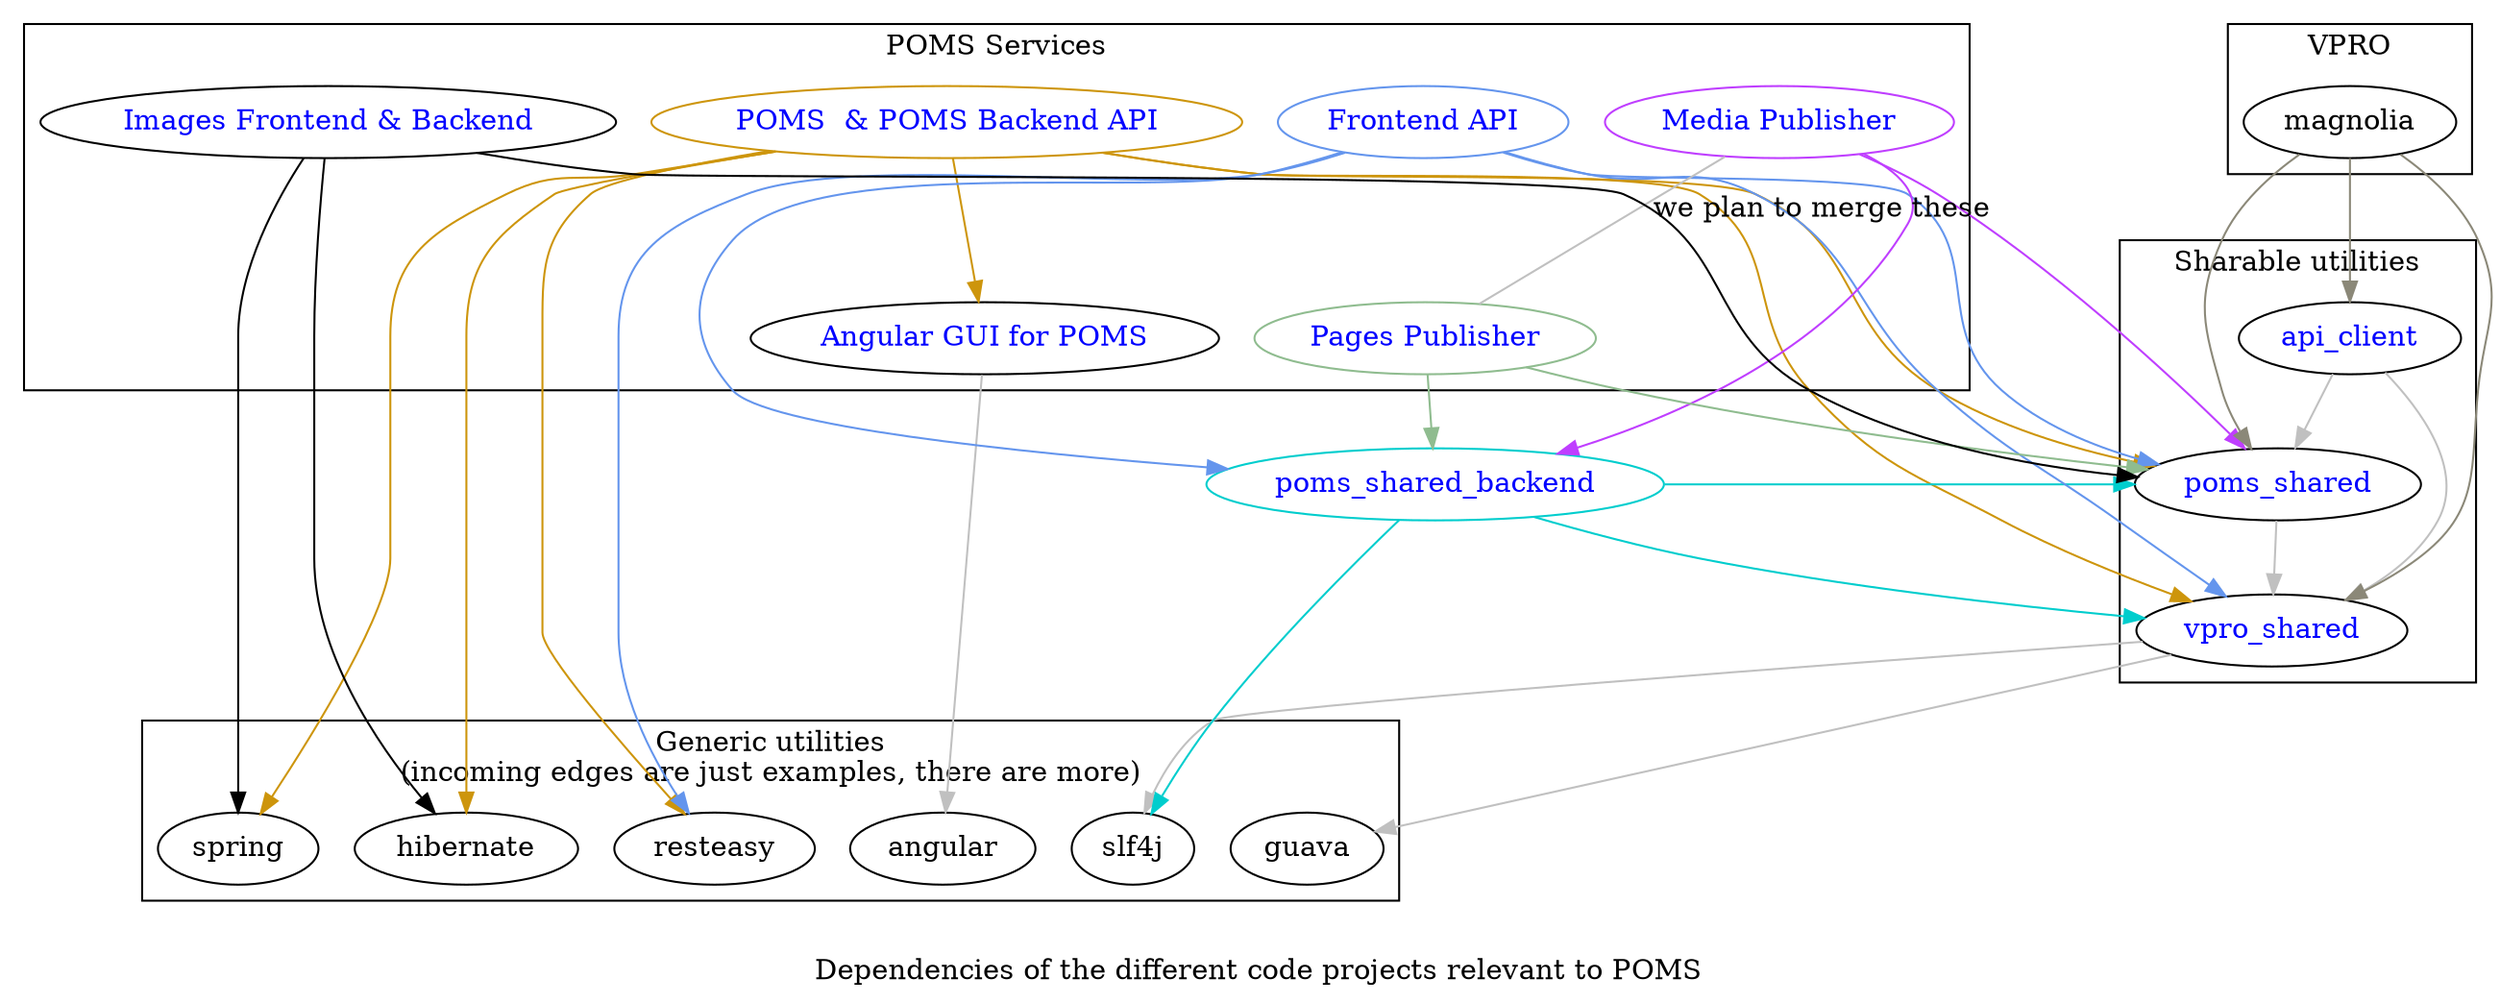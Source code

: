 
strict digraph {
  vpro_shared  [ href="https://github.com/vpro/vpro-shared"
                fontcolor=blue
                ]
  poms_shared  [
                href="https://github.com/npo-poms/poms-shared"
                fontcolor=blue
   ]
  api_client [ href="https://github.com/npo-poms/api-clients" fontcolor=blue ]
  poms_backend [ label="POMS  & POMS Backend API" href="https://subversion.vpro.nl/viewvc/nl/vpro/media" fontcolor=blue color=darkgoldenrod3]
  poms_gui [ label="Angular GUI for POMS" href="https://subversion.vpro.nl/viewvc/nl/vpro/media-gui" fontcolor=blue ]
  poms_shared_backend [ href="https://subversion.vpro.nl/viewvc/nl/publiekeomroep/poms-shared-backend/" fontcolor=blue color=cyan3 ]
  api [ label="Frontend API" href="https://subversion.vpro.nl/viewvc/nl/vpro/api/" fontcolor=blue color=cornflowerblue]
  media_publish [ label="Media Publisher" href="https://subversion.vpro.nl/viewvc/nl/publiekeomroep/npo-publish/" fontcolor=blue color=darkorchid1]
  pages_publish [ label="Pages Publisher" href="https://subversion.vpro.nl/viewvc/nl/publiekeomroep/npo-publish/" fontcolor=blue color=darkseagreen ]

  images [ label="Images Frontend & Backend" href="https://subversion.vpro.nl/viewvc/nl/vpro/images/" fontcolor=blue ]



  label="
  Dependencies of the different code projects relevant to POMS";

  graph [
         splines = yes
  ]


  subgraph cluster_0  {
    label="Generic utilities\n(incoming edges are just examples, there are more)"
    //label="Utilities which we don't maintain. These are only some example. Also, not every edge is included";
    slf4j
    guava
    resteasy
    spring
    hibernate
    angular

  }

  subgraph cluster_1  {
    label="VPRO"
    magnolia
  }
  subgraph cluster_2  {
    label="POMS Services";
    description="These are actually deployed";
    poms_gui
    poms_backend
    pages_publish
    media_publish
    api
    images
  }

  subgraph cluster_4  {
    label="Sharable utilities";
    api_client; vpro_shared; poms_shared;
  }


  vpro_shared -> {
    slf4j
    guava}[color=gray];
  poms_shared -> vpro_shared[color=gray];
  poms_shared_backend -> {
    vpro_shared
    poms_shared
    slf4j
  }[color=cyan3]

  api -> {
    poms_shared
    poms_shared_backend
    vpro_shared
    resteasy
  }[color=cornflowerblue]


  pages_publish -> {
    poms_shared_backend
    poms_shared
  }[color=darkseagreen]

  media_publish -> {
    poms_shared
    poms_shared_backend
    }[color=darkorchid1]

    media_publish -> pages_publish[color=gray label="we plan to merge these" dir=none]



  api_client -> {
    poms_shared
    vpro_shared
  }[color=gray]


  images -> {
    poms_shared
    spring
    hibernate
  }

  magnolia -> {
    api_client
    vpro_shared
    poms_shared
  }[color=cornsilk4]

  poms_backend -> {
    poms_shared
    poms_gui
    resteasy
    spring
    hibernate
    vpro_shared
  }[color=darkgoldenrod3]
  poms_gui -> angular[color=gray]


}
